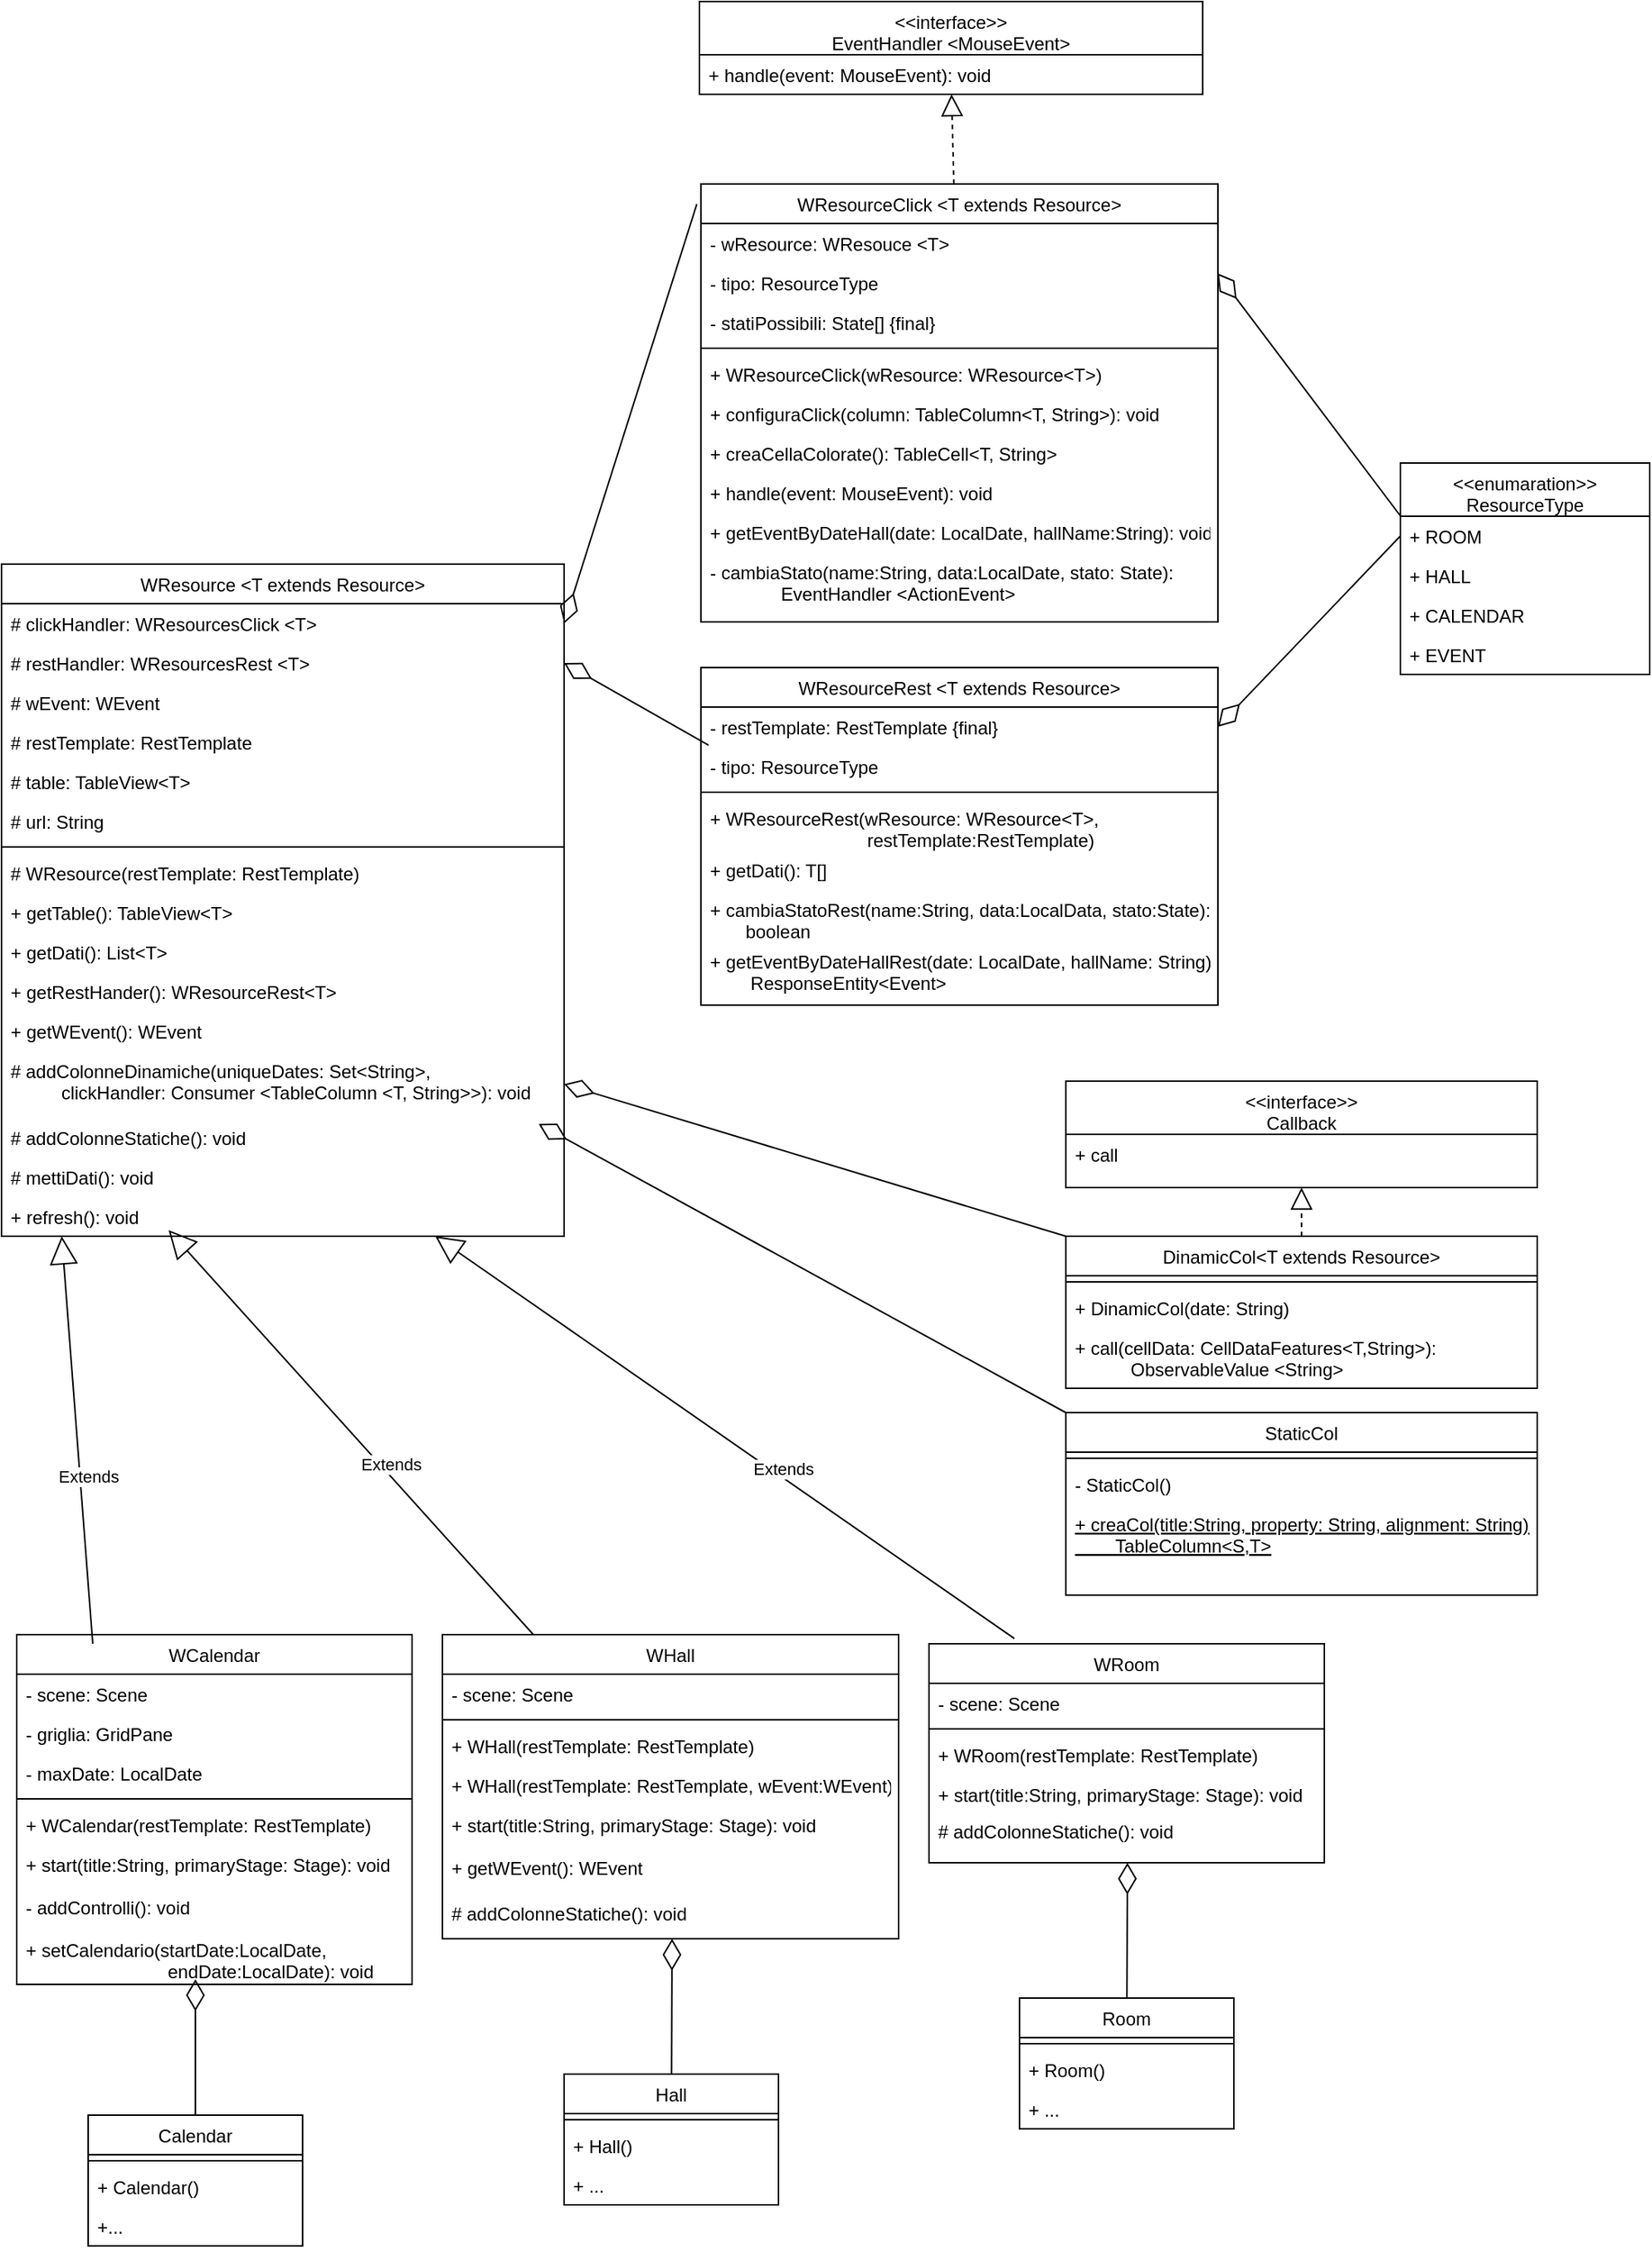 <mxfile version="24.7.5">
  <diagram name="Pagina-1" id="QwmnCpDhXFuw2_ui25ss">
    <mxGraphModel dx="2082" dy="1281" grid="1" gridSize="10" guides="1" tooltips="1" connect="1" arrows="1" fold="1" page="1" pageScale="1" pageWidth="1169" pageHeight="827" math="0" shadow="0">
      <root>
        <mxCell id="0" />
        <mxCell id="1" parent="0" />
        <mxCell id="tQV3sNb3mL2tHu7UNKrf-1" value="WResource &lt;T extends Resource&gt;" style="swimlane;fontStyle=0;align=center;verticalAlign=top;childLayout=stackLayout;horizontal=1;startSize=26;horizontalStack=0;resizeParent=1;resizeLast=0;collapsible=1;marginBottom=0;rounded=0;shadow=0;strokeWidth=1;" parent="1" vertex="1">
          <mxGeometry x="-1140" y="-440" width="370" height="442" as="geometry">
            <mxRectangle x="230" y="140" width="160" height="26" as="alternateBounds" />
          </mxGeometry>
        </mxCell>
        <mxCell id="tQV3sNb3mL2tHu7UNKrf-2" value="# clickHandler: WResourcesClick &lt;T&gt;" style="text;align=left;verticalAlign=top;spacingLeft=4;spacingRight=4;overflow=hidden;rotatable=0;points=[[0,0.5],[1,0.5]];portConstraint=eastwest;fontStyle=0" parent="tQV3sNb3mL2tHu7UNKrf-1" vertex="1">
          <mxGeometry y="26" width="370" height="26" as="geometry" />
        </mxCell>
        <mxCell id="tQV3sNb3mL2tHu7UNKrf-13" value="# restHandler: WResourcesRest &lt;T&gt;" style="text;align=left;verticalAlign=top;spacingLeft=4;spacingRight=4;overflow=hidden;rotatable=0;points=[[0,0.5],[1,0.5]];portConstraint=eastwest;fontStyle=0" parent="tQV3sNb3mL2tHu7UNKrf-1" vertex="1">
          <mxGeometry y="52" width="370" height="26" as="geometry" />
        </mxCell>
        <mxCell id="tQV3sNb3mL2tHu7UNKrf-14" value="# wEvent: WEvent" style="text;align=left;verticalAlign=top;spacingLeft=4;spacingRight=4;overflow=hidden;rotatable=0;points=[[0,0.5],[1,0.5]];portConstraint=eastwest;fontStyle=0" parent="tQV3sNb3mL2tHu7UNKrf-1" vertex="1">
          <mxGeometry y="78" width="370" height="26" as="geometry" />
        </mxCell>
        <mxCell id="tQV3sNb3mL2tHu7UNKrf-15" value="# restTemplate: RestTemplate" style="text;align=left;verticalAlign=top;spacingLeft=4;spacingRight=4;overflow=hidden;rotatable=0;points=[[0,0.5],[1,0.5]];portConstraint=eastwest;fontStyle=0" parent="tQV3sNb3mL2tHu7UNKrf-1" vertex="1">
          <mxGeometry y="104" width="370" height="26" as="geometry" />
        </mxCell>
        <mxCell id="tQV3sNb3mL2tHu7UNKrf-16" value="# table: TableView&lt;T&gt;" style="text;align=left;verticalAlign=top;spacingLeft=4;spacingRight=4;overflow=hidden;rotatable=0;points=[[0,0.5],[1,0.5]];portConstraint=eastwest;fontStyle=0" parent="tQV3sNb3mL2tHu7UNKrf-1" vertex="1">
          <mxGeometry y="130" width="370" height="26" as="geometry" />
        </mxCell>
        <mxCell id="tQV3sNb3mL2tHu7UNKrf-17" value="# url: String" style="text;align=left;verticalAlign=top;spacingLeft=4;spacingRight=4;overflow=hidden;rotatable=0;points=[[0,0.5],[1,0.5]];portConstraint=eastwest;fontStyle=0" parent="tQV3sNb3mL2tHu7UNKrf-1" vertex="1">
          <mxGeometry y="156" width="370" height="26" as="geometry" />
        </mxCell>
        <mxCell id="tQV3sNb3mL2tHu7UNKrf-3" value="" style="line;html=1;strokeWidth=1;align=left;verticalAlign=middle;spacingTop=-1;spacingLeft=3;spacingRight=3;rotatable=0;labelPosition=right;points=[];portConstraint=eastwest;" parent="tQV3sNb3mL2tHu7UNKrf-1" vertex="1">
          <mxGeometry y="182" width="370" height="8" as="geometry" />
        </mxCell>
        <mxCell id="tQV3sNb3mL2tHu7UNKrf-4" value="# WResource(restTemplate: RestTemplate)" style="text;align=left;verticalAlign=top;spacingLeft=4;spacingRight=4;overflow=hidden;rotatable=0;points=[[0,0.5],[1,0.5]];portConstraint=eastwest;fontStyle=0" parent="tQV3sNb3mL2tHu7UNKrf-1" vertex="1">
          <mxGeometry y="190" width="370" height="26" as="geometry" />
        </mxCell>
        <mxCell id="tQV3sNb3mL2tHu7UNKrf-5" value="+ getTable(): TableView&lt;T&gt;" style="text;align=left;verticalAlign=top;spacingLeft=4;spacingRight=4;overflow=hidden;rotatable=0;points=[[0,0.5],[1,0.5]];portConstraint=eastwest;fontStyle=0" parent="tQV3sNb3mL2tHu7UNKrf-1" vertex="1">
          <mxGeometry y="216" width="370" height="26" as="geometry" />
        </mxCell>
        <mxCell id="tQV3sNb3mL2tHu7UNKrf-6" value="+ getDati(): List&lt;T&gt;" style="text;align=left;verticalAlign=top;spacingLeft=4;spacingRight=4;overflow=hidden;rotatable=0;points=[[0,0.5],[1,0.5]];portConstraint=eastwest;" parent="tQV3sNb3mL2tHu7UNKrf-1" vertex="1">
          <mxGeometry y="242" width="370" height="26" as="geometry" />
        </mxCell>
        <mxCell id="tQV3sNb3mL2tHu7UNKrf-7" value="+ getRestHander(): WResourceRest&lt;T&gt;" style="text;align=left;verticalAlign=top;spacingLeft=4;spacingRight=4;overflow=hidden;rotatable=0;points=[[0,0.5],[1,0.5]];portConstraint=eastwest;" parent="tQV3sNb3mL2tHu7UNKrf-1" vertex="1">
          <mxGeometry y="268" width="370" height="26" as="geometry" />
        </mxCell>
        <mxCell id="tQV3sNb3mL2tHu7UNKrf-8" value="+ getWEvent(): WEvent" style="text;align=left;verticalAlign=top;spacingLeft=4;spacingRight=4;overflow=hidden;rotatable=0;points=[[0,0.5],[1,0.5]];portConstraint=eastwest;" parent="tQV3sNb3mL2tHu7UNKrf-1" vertex="1">
          <mxGeometry y="294" width="370" height="26" as="geometry" />
        </mxCell>
        <mxCell id="tQV3sNb3mL2tHu7UNKrf-10" value="# addColonneDinamiche(uniqueDates: Set&lt;String&gt;,&#xa;          clickHandler: Consumer &lt;TableColumn &lt;T, String&gt;&gt;): void" style="text;align=left;verticalAlign=top;spacingLeft=4;spacingRight=4;overflow=hidden;rotatable=0;points=[[0,0.5],[1,0.5]];portConstraint=eastwest;" parent="tQV3sNb3mL2tHu7UNKrf-1" vertex="1">
          <mxGeometry y="320" width="370" height="44" as="geometry" />
        </mxCell>
        <mxCell id="tQV3sNb3mL2tHu7UNKrf-9" value="# addColonneStatiche(): void" style="text;align=left;verticalAlign=top;spacingLeft=4;spacingRight=4;overflow=hidden;rotatable=0;points=[[0,0.5],[1,0.5]];portConstraint=eastwest;" parent="tQV3sNb3mL2tHu7UNKrf-1" vertex="1">
          <mxGeometry y="364" width="370" height="26" as="geometry" />
        </mxCell>
        <mxCell id="tQV3sNb3mL2tHu7UNKrf-11" value="# mettiDati(): void" style="text;align=left;verticalAlign=top;spacingLeft=4;spacingRight=4;overflow=hidden;rotatable=0;points=[[0,0.5],[1,0.5]];portConstraint=eastwest;" parent="tQV3sNb3mL2tHu7UNKrf-1" vertex="1">
          <mxGeometry y="390" width="370" height="26" as="geometry" />
        </mxCell>
        <mxCell id="tQV3sNb3mL2tHu7UNKrf-12" value="+ refresh(): void" style="text;align=left;verticalAlign=top;spacingLeft=4;spacingRight=4;overflow=hidden;rotatable=0;points=[[0,0.5],[1,0.5]];portConstraint=eastwest;" parent="tQV3sNb3mL2tHu7UNKrf-1" vertex="1">
          <mxGeometry y="416" width="370" height="26" as="geometry" />
        </mxCell>
        <mxCell id="tQV3sNb3mL2tHu7UNKrf-18" value="WResourceClick &lt;T extends Resource&gt;" style="swimlane;fontStyle=0;align=center;verticalAlign=top;childLayout=stackLayout;horizontal=1;startSize=26;horizontalStack=0;resizeParent=1;resizeLast=0;collapsible=1;marginBottom=0;rounded=0;shadow=0;strokeWidth=1;" parent="1" vertex="1">
          <mxGeometry x="-680" y="-690" width="340" height="288" as="geometry">
            <mxRectangle x="230" y="140" width="160" height="26" as="alternateBounds" />
          </mxGeometry>
        </mxCell>
        <mxCell id="tQV3sNb3mL2tHu7UNKrf-19" value="- wResource: WResouce &lt;T&gt;" style="text;align=left;verticalAlign=top;spacingLeft=4;spacingRight=4;overflow=hidden;rotatable=0;points=[[0,0.5],[1,0.5]];portConstraint=eastwest;fontStyle=0" parent="tQV3sNb3mL2tHu7UNKrf-18" vertex="1">
          <mxGeometry y="26" width="340" height="26" as="geometry" />
        </mxCell>
        <mxCell id="tQV3sNb3mL2tHu7UNKrf-20" value="- tipo: ResourceType" style="text;align=left;verticalAlign=top;spacingLeft=4;spacingRight=4;overflow=hidden;rotatable=0;points=[[0,0.5],[1,0.5]];portConstraint=eastwest;fontStyle=0" parent="tQV3sNb3mL2tHu7UNKrf-18" vertex="1">
          <mxGeometry y="52" width="340" height="26" as="geometry" />
        </mxCell>
        <mxCell id="tQV3sNb3mL2tHu7UNKrf-21" value="- statiPossibili: State[] {final}" style="text;align=left;verticalAlign=top;spacingLeft=4;spacingRight=4;overflow=hidden;rotatable=0;points=[[0,0.5],[1,0.5]];portConstraint=eastwest;fontStyle=0" parent="tQV3sNb3mL2tHu7UNKrf-18" vertex="1">
          <mxGeometry y="78" width="340" height="26" as="geometry" />
        </mxCell>
        <mxCell id="tQV3sNb3mL2tHu7UNKrf-25" value="" style="line;html=1;strokeWidth=1;align=left;verticalAlign=middle;spacingTop=-1;spacingLeft=3;spacingRight=3;rotatable=0;labelPosition=right;points=[];portConstraint=eastwest;" parent="tQV3sNb3mL2tHu7UNKrf-18" vertex="1">
          <mxGeometry y="104" width="340" height="8" as="geometry" />
        </mxCell>
        <mxCell id="tQV3sNb3mL2tHu7UNKrf-26" value="+ WResourceClick(wResource: WResource&lt;T&gt;)" style="text;align=left;verticalAlign=top;spacingLeft=4;spacingRight=4;overflow=hidden;rotatable=0;points=[[0,0.5],[1,0.5]];portConstraint=eastwest;fontStyle=0" parent="tQV3sNb3mL2tHu7UNKrf-18" vertex="1">
          <mxGeometry y="112" width="340" height="26" as="geometry" />
        </mxCell>
        <mxCell id="tQV3sNb3mL2tHu7UNKrf-27" value="+ configuraClick(column: TableColumn&lt;T, String&gt;): void" style="text;align=left;verticalAlign=top;spacingLeft=4;spacingRight=4;overflow=hidden;rotatable=0;points=[[0,0.5],[1,0.5]];portConstraint=eastwest;fontStyle=0" parent="tQV3sNb3mL2tHu7UNKrf-18" vertex="1">
          <mxGeometry y="138" width="340" height="26" as="geometry" />
        </mxCell>
        <mxCell id="tQV3sNb3mL2tHu7UNKrf-28" value="+ creaCellaColorate(): TableCell&lt;T, String&gt;" style="text;align=left;verticalAlign=top;spacingLeft=4;spacingRight=4;overflow=hidden;rotatable=0;points=[[0,0.5],[1,0.5]];portConstraint=eastwest;" parent="tQV3sNb3mL2tHu7UNKrf-18" vertex="1">
          <mxGeometry y="164" width="340" height="26" as="geometry" />
        </mxCell>
        <mxCell id="tQV3sNb3mL2tHu7UNKrf-29" value="+ handle(event: MouseEvent): void" style="text;align=left;verticalAlign=top;spacingLeft=4;spacingRight=4;overflow=hidden;rotatable=0;points=[[0,0.5],[1,0.5]];portConstraint=eastwest;" parent="tQV3sNb3mL2tHu7UNKrf-18" vertex="1">
          <mxGeometry y="190" width="340" height="26" as="geometry" />
        </mxCell>
        <mxCell id="tQV3sNb3mL2tHu7UNKrf-30" value="+ getEventByDateHall(date: LocalDate, hallName:String): void" style="text;align=left;verticalAlign=top;spacingLeft=4;spacingRight=4;overflow=hidden;rotatable=0;points=[[0,0.5],[1,0.5]];portConstraint=eastwest;" parent="tQV3sNb3mL2tHu7UNKrf-18" vertex="1">
          <mxGeometry y="216" width="340" height="26" as="geometry" />
        </mxCell>
        <mxCell id="tQV3sNb3mL2tHu7UNKrf-31" value="- cambiaStato(name:String, data:LocalDate, stato: State): &#xa;              EventHandler &lt;ActionEvent&gt;" style="text;align=left;verticalAlign=top;spacingLeft=4;spacingRight=4;overflow=hidden;rotatable=0;points=[[0,0.5],[1,0.5]];portConstraint=eastwest;" parent="tQV3sNb3mL2tHu7UNKrf-18" vertex="1">
          <mxGeometry y="242" width="340" height="38" as="geometry" />
        </mxCell>
        <mxCell id="tQV3sNb3mL2tHu7UNKrf-35" value="&lt;&lt;interface&gt;&gt; &#xa;EventHandler &lt;MouseEvent&gt;" style="swimlane;fontStyle=0;align=center;verticalAlign=top;childLayout=stackLayout;horizontal=1;startSize=35;horizontalStack=0;resizeParent=1;resizeLast=0;collapsible=1;marginBottom=0;rounded=0;shadow=0;strokeWidth=1;" parent="1" vertex="1">
          <mxGeometry x="-681" y="-810" width="331" height="61" as="geometry">
            <mxRectangle x="130" y="380" width="160" height="26" as="alternateBounds" />
          </mxGeometry>
        </mxCell>
        <mxCell id="tQV3sNb3mL2tHu7UNKrf-36" value="+ handle(event: MouseEvent): void" style="text;align=left;verticalAlign=top;spacingLeft=4;spacingRight=4;overflow=hidden;rotatable=0;points=[[0,0.5],[1,0.5]];portConstraint=eastwest;" parent="tQV3sNb3mL2tHu7UNKrf-35" vertex="1">
          <mxGeometry y="35" width="331" height="26" as="geometry" />
        </mxCell>
        <mxCell id="tQV3sNb3mL2tHu7UNKrf-37" value="" style="endArrow=block;dashed=1;endFill=0;endSize=12;html=1;rounded=0;" parent="1" source="tQV3sNb3mL2tHu7UNKrf-18" target="tQV3sNb3mL2tHu7UNKrf-36" edge="1">
          <mxGeometry width="160" relative="1" as="geometry">
            <mxPoint x="-579" y="-267" as="sourcePoint" />
            <mxPoint x="-490" y="-740" as="targetPoint" />
            <Array as="points" />
          </mxGeometry>
        </mxCell>
        <mxCell id="tQV3sNb3mL2tHu7UNKrf-38" value="&lt;&lt;enumaration&gt;&gt; &#xa;ResourceType" style="swimlane;fontStyle=0;align=center;verticalAlign=top;childLayout=stackLayout;horizontal=1;startSize=35;horizontalStack=0;resizeParent=1;resizeLast=0;collapsible=1;marginBottom=0;rounded=0;shadow=0;strokeWidth=1;" parent="1" vertex="1">
          <mxGeometry x="-220" y="-506.5" width="164" height="139" as="geometry">
            <mxRectangle x="130" y="380" width="160" height="26" as="alternateBounds" />
          </mxGeometry>
        </mxCell>
        <mxCell id="tQV3sNb3mL2tHu7UNKrf-39" value="+ ROOM&#xa;" style="text;align=left;verticalAlign=top;spacingLeft=4;spacingRight=4;overflow=hidden;rotatable=0;points=[[0,0.5],[1,0.5]];portConstraint=eastwest;" parent="tQV3sNb3mL2tHu7UNKrf-38" vertex="1">
          <mxGeometry y="35" width="164" height="26" as="geometry" />
        </mxCell>
        <mxCell id="tQV3sNb3mL2tHu7UNKrf-40" value="+ HALL" style="text;align=left;verticalAlign=top;spacingLeft=4;spacingRight=4;overflow=hidden;rotatable=0;points=[[0,0.5],[1,0.5]];portConstraint=eastwest;" parent="tQV3sNb3mL2tHu7UNKrf-38" vertex="1">
          <mxGeometry y="61" width="164" height="26" as="geometry" />
        </mxCell>
        <mxCell id="tQV3sNb3mL2tHu7UNKrf-41" value="+ CALENDAR" style="text;align=left;verticalAlign=top;spacingLeft=4;spacingRight=4;overflow=hidden;rotatable=0;points=[[0,0.5],[1,0.5]];portConstraint=eastwest;" parent="tQV3sNb3mL2tHu7UNKrf-38" vertex="1">
          <mxGeometry y="87" width="164" height="26" as="geometry" />
        </mxCell>
        <mxCell id="tQV3sNb3mL2tHu7UNKrf-42" value="+ EVENT" style="text;align=left;verticalAlign=top;spacingLeft=4;spacingRight=4;overflow=hidden;rotatable=0;points=[[0,0.5],[1,0.5]];portConstraint=eastwest;" parent="tQV3sNb3mL2tHu7UNKrf-38" vertex="1">
          <mxGeometry y="113" width="164" height="26" as="geometry" />
        </mxCell>
        <mxCell id="tQV3sNb3mL2tHu7UNKrf-44" value="" style="endArrow=none;html=1;rounded=0;startArrow=diamondThin;startFill=0;startSize=18;entryX=0;entryY=0.25;entryDx=0;entryDy=0;exitX=0.999;exitY=0.259;exitDx=0;exitDy=0;exitPerimeter=0;" parent="1" source="tQV3sNb3mL2tHu7UNKrf-20" target="tQV3sNb3mL2tHu7UNKrf-38" edge="1">
          <mxGeometry width="50" height="50" relative="1" as="geometry">
            <mxPoint x="-300.0" y="-609.996" as="sourcePoint" />
            <mxPoint x="-213.85" y="-609.05" as="targetPoint" />
          </mxGeometry>
        </mxCell>
        <mxCell id="tQV3sNb3mL2tHu7UNKrf-45" value="" style="endArrow=none;html=1;rounded=0;startArrow=diamondThin;startFill=0;startSize=18;entryX=-0.008;entryY=0.046;entryDx=0;entryDy=0;entryPerimeter=0;exitX=1;exitY=0.5;exitDx=0;exitDy=0;" parent="1" source="tQV3sNb3mL2tHu7UNKrf-2" target="tQV3sNb3mL2tHu7UNKrf-18" edge="1">
          <mxGeometry width="50" height="50" relative="1" as="geometry">
            <mxPoint x="-750" y="-619" as="sourcePoint" />
            <mxPoint x="-670" y="-620" as="targetPoint" />
          </mxGeometry>
        </mxCell>
        <mxCell id="tQV3sNb3mL2tHu7UNKrf-46" value="WResourceRest &lt;T extends Resource&gt;" style="swimlane;fontStyle=0;align=center;verticalAlign=top;childLayout=stackLayout;horizontal=1;startSize=26;horizontalStack=0;resizeParent=1;resizeLast=0;collapsible=1;marginBottom=0;rounded=0;shadow=0;strokeWidth=1;" parent="1" vertex="1">
          <mxGeometry x="-680" y="-372" width="340" height="222" as="geometry">
            <mxRectangle x="230" y="140" width="160" height="26" as="alternateBounds" />
          </mxGeometry>
        </mxCell>
        <mxCell id="tQV3sNb3mL2tHu7UNKrf-47" value="- restTemplate: RestTemplate {final}" style="text;align=left;verticalAlign=top;spacingLeft=4;spacingRight=4;overflow=hidden;rotatable=0;points=[[0,0.5],[1,0.5]];portConstraint=eastwest;fontStyle=0" parent="tQV3sNb3mL2tHu7UNKrf-46" vertex="1">
          <mxGeometry y="26" width="340" height="26" as="geometry" />
        </mxCell>
        <mxCell id="tQV3sNb3mL2tHu7UNKrf-48" value="- tipo: ResourceType" style="text;align=left;verticalAlign=top;spacingLeft=4;spacingRight=4;overflow=hidden;rotatable=0;points=[[0,0.5],[1,0.5]];portConstraint=eastwest;fontStyle=0" parent="tQV3sNb3mL2tHu7UNKrf-46" vertex="1">
          <mxGeometry y="52" width="340" height="26" as="geometry" />
        </mxCell>
        <mxCell id="tQV3sNb3mL2tHu7UNKrf-50" value="" style="line;html=1;strokeWidth=1;align=left;verticalAlign=middle;spacingTop=-1;spacingLeft=3;spacingRight=3;rotatable=0;labelPosition=right;points=[];portConstraint=eastwest;" parent="tQV3sNb3mL2tHu7UNKrf-46" vertex="1">
          <mxGeometry y="78" width="340" height="8" as="geometry" />
        </mxCell>
        <mxCell id="tQV3sNb3mL2tHu7UNKrf-51" value="+ WResourceRest(wResource: WResource&lt;T&gt;, &#xa;                               restTemplate:RestTemplate)" style="text;align=left;verticalAlign=top;spacingLeft=4;spacingRight=4;overflow=hidden;rotatable=0;points=[[0,0.5],[1,0.5]];portConstraint=eastwest;fontStyle=0" parent="tQV3sNb3mL2tHu7UNKrf-46" vertex="1">
          <mxGeometry y="86" width="340" height="34" as="geometry" />
        </mxCell>
        <mxCell id="tQV3sNb3mL2tHu7UNKrf-52" value="+ getDati(): T[]" style="text;align=left;verticalAlign=top;spacingLeft=4;spacingRight=4;overflow=hidden;rotatable=0;points=[[0,0.5],[1,0.5]];portConstraint=eastwest;fontStyle=0" parent="tQV3sNb3mL2tHu7UNKrf-46" vertex="1">
          <mxGeometry y="120" width="340" height="26" as="geometry" />
        </mxCell>
        <mxCell id="tQV3sNb3mL2tHu7UNKrf-53" value="+ cambiaStatoRest(name:String, data:LocalData, stato:State): &#xa;       boolean" style="text;align=left;verticalAlign=top;spacingLeft=4;spacingRight=4;overflow=hidden;rotatable=0;points=[[0,0.5],[1,0.5]];portConstraint=eastwest;" parent="tQV3sNb3mL2tHu7UNKrf-46" vertex="1">
          <mxGeometry y="146" width="340" height="34" as="geometry" />
        </mxCell>
        <mxCell id="tQV3sNb3mL2tHu7UNKrf-58" value="+ getEventByDateHallRest(date: LocalDate, hallName: String):&#xa;        ResponseEntity&lt;Event&gt;" style="text;align=left;verticalAlign=top;spacingLeft=4;spacingRight=4;overflow=hidden;rotatable=0;points=[[0,0.5],[1,0.5]];portConstraint=eastwest;" parent="tQV3sNb3mL2tHu7UNKrf-46" vertex="1">
          <mxGeometry y="180" width="340" height="34" as="geometry" />
        </mxCell>
        <mxCell id="tQV3sNb3mL2tHu7UNKrf-57" value="" style="endArrow=none;html=1;rounded=0;startArrow=diamondThin;startFill=0;startSize=18;entryX=0;entryY=0.5;entryDx=0;entryDy=0;exitX=1;exitY=0.5;exitDx=0;exitDy=0;" parent="1" source="tQV3sNb3mL2tHu7UNKrf-47" target="tQV3sNb3mL2tHu7UNKrf-39" edge="1">
          <mxGeometry width="50" height="50" relative="1" as="geometry">
            <mxPoint x="-440" y="-290" as="sourcePoint" />
            <mxPoint x="-210" y="-291" as="targetPoint" />
          </mxGeometry>
        </mxCell>
        <mxCell id="tQV3sNb3mL2tHu7UNKrf-59" value="" style="endArrow=none;html=1;rounded=0;startArrow=diamondThin;startFill=0;startSize=18;entryX=0.007;entryY=0.044;entryDx=0;entryDy=0;entryPerimeter=0;exitX=1;exitY=0.5;exitDx=0;exitDy=0;" parent="1" source="tQV3sNb3mL2tHu7UNKrf-13" edge="1">
          <mxGeometry width="50" height="50" relative="1" as="geometry">
            <mxPoint x="-752.59" y="-600" as="sourcePoint" />
            <mxPoint x="-675.0" y="-320.88" as="targetPoint" />
          </mxGeometry>
        </mxCell>
        <mxCell id="tQV3sNb3mL2tHu7UNKrf-60" value="StaticCol" style="swimlane;fontStyle=0;align=center;verticalAlign=top;childLayout=stackLayout;horizontal=1;startSize=26;horizontalStack=0;resizeParent=1;resizeLast=0;collapsible=1;marginBottom=0;rounded=0;shadow=0;strokeWidth=1;" parent="1" vertex="1">
          <mxGeometry x="-440" y="118" width="310" height="120" as="geometry">
            <mxRectangle x="230" y="140" width="160" height="26" as="alternateBounds" />
          </mxGeometry>
        </mxCell>
        <mxCell id="tQV3sNb3mL2tHu7UNKrf-63" value="" style="line;html=1;strokeWidth=1;align=left;verticalAlign=middle;spacingTop=-1;spacingLeft=3;spacingRight=3;rotatable=0;labelPosition=right;points=[];portConstraint=eastwest;" parent="tQV3sNb3mL2tHu7UNKrf-60" vertex="1">
          <mxGeometry y="26" width="310" height="8" as="geometry" />
        </mxCell>
        <mxCell id="tQV3sNb3mL2tHu7UNKrf-65" value="- StaticCol()" style="text;align=left;verticalAlign=top;spacingLeft=4;spacingRight=4;overflow=hidden;rotatable=0;points=[[0,0.5],[1,0.5]];portConstraint=eastwest;fontStyle=0" parent="tQV3sNb3mL2tHu7UNKrf-60" vertex="1">
          <mxGeometry y="34" width="310" height="26" as="geometry" />
        </mxCell>
        <mxCell id="tQV3sNb3mL2tHu7UNKrf-67" value="+ creaCol(title:String, property: String, alignment: String):&#xa;        TableColumn&lt;S,T&gt;" style="text;align=left;verticalAlign=top;spacingLeft=4;spacingRight=4;overflow=hidden;rotatable=0;points=[[0,0.5],[1,0.5]];portConstraint=eastwest;fontStyle=4" parent="tQV3sNb3mL2tHu7UNKrf-60" vertex="1">
          <mxGeometry y="60" width="310" height="34" as="geometry" />
        </mxCell>
        <mxCell id="tQV3sNb3mL2tHu7UNKrf-68" value="" style="endArrow=none;html=1;rounded=0;startArrow=diamondThin;startFill=0;startSize=18;exitX=0.955;exitY=0.162;exitDx=0;exitDy=0;exitPerimeter=0;entryX=0;entryY=0;entryDx=0;entryDy=0;" parent="1" source="tQV3sNb3mL2tHu7UNKrf-9" target="tQV3sNb3mL2tHu7UNKrf-60" edge="1">
          <mxGeometry width="50" height="50" relative="1" as="geometry">
            <mxPoint x="-750" y="-583" as="sourcePoint" />
            <mxPoint x="-630" y="197" as="targetPoint" />
          </mxGeometry>
        </mxCell>
        <mxCell id="tQV3sNb3mL2tHu7UNKrf-69" value="DinamicCol&lt;T extends Resource&gt;" style="swimlane;fontStyle=0;align=center;verticalAlign=top;childLayout=stackLayout;horizontal=1;startSize=26;horizontalStack=0;resizeParent=1;resizeLast=0;collapsible=1;marginBottom=0;rounded=0;shadow=0;strokeWidth=1;" parent="1" vertex="1">
          <mxGeometry x="-440" y="2" width="310" height="100" as="geometry">
            <mxRectangle x="230" y="140" width="160" height="26" as="alternateBounds" />
          </mxGeometry>
        </mxCell>
        <mxCell id="tQV3sNb3mL2tHu7UNKrf-70" value="" style="line;html=1;strokeWidth=1;align=left;verticalAlign=middle;spacingTop=-1;spacingLeft=3;spacingRight=3;rotatable=0;labelPosition=right;points=[];portConstraint=eastwest;" parent="tQV3sNb3mL2tHu7UNKrf-69" vertex="1">
          <mxGeometry y="26" width="310" height="8" as="geometry" />
        </mxCell>
        <mxCell id="tQV3sNb3mL2tHu7UNKrf-79" value="+ DinamicCol(date: String)" style="text;align=left;verticalAlign=top;spacingLeft=4;spacingRight=4;overflow=hidden;rotatable=0;points=[[0,0.5],[1,0.5]];portConstraint=eastwest;fontStyle=0" parent="tQV3sNb3mL2tHu7UNKrf-69" vertex="1">
          <mxGeometry y="34" width="310" height="26" as="geometry" />
        </mxCell>
        <mxCell id="tQV3sNb3mL2tHu7UNKrf-71" value="+ call(cellData: CellDataFeatures&lt;T,String&gt;):&#xa;           ObservableValue &lt;String&gt;" style="text;align=left;verticalAlign=top;spacingLeft=4;spacingRight=4;overflow=hidden;rotatable=0;points=[[0,0.5],[1,0.5]];portConstraint=eastwest;fontStyle=0" parent="tQV3sNb3mL2tHu7UNKrf-69" vertex="1">
          <mxGeometry y="60" width="310" height="40" as="geometry" />
        </mxCell>
        <mxCell id="tQV3sNb3mL2tHu7UNKrf-75" value="&lt;&lt;interface&gt;&gt; &#xa;Callback" style="swimlane;fontStyle=0;align=center;verticalAlign=top;childLayout=stackLayout;horizontal=1;startSize=35;horizontalStack=0;resizeParent=1;resizeLast=0;collapsible=1;marginBottom=0;rounded=0;shadow=0;strokeWidth=1;" parent="1" vertex="1">
          <mxGeometry x="-440" y="-100" width="310" height="70" as="geometry">
            <mxRectangle x="130" y="380" width="160" height="26" as="alternateBounds" />
          </mxGeometry>
        </mxCell>
        <mxCell id="tQV3sNb3mL2tHu7UNKrf-76" value="+ call" style="text;align=left;verticalAlign=top;spacingLeft=4;spacingRight=4;overflow=hidden;rotatable=0;points=[[0,0.5],[1,0.5]];portConstraint=eastwest;" parent="tQV3sNb3mL2tHu7UNKrf-75" vertex="1">
          <mxGeometry y="35" width="310" height="26" as="geometry" />
        </mxCell>
        <mxCell id="tQV3sNb3mL2tHu7UNKrf-77" value="" style="endArrow=block;dashed=1;endFill=0;endSize=12;html=1;rounded=0;exitX=0.5;exitY=0;exitDx=0;exitDy=0;entryX=0.5;entryY=1;entryDx=0;entryDy=0;" parent="1" source="tQV3sNb3mL2tHu7UNKrf-69" target="tQV3sNb3mL2tHu7UNKrf-75" edge="1">
          <mxGeometry width="160" relative="1" as="geometry">
            <mxPoint x="-286" y="41" as="sourcePoint" />
            <mxPoint x="-280" y="-41" as="targetPoint" />
          </mxGeometry>
        </mxCell>
        <mxCell id="tQV3sNb3mL2tHu7UNKrf-78" value="" style="endArrow=none;html=1;rounded=0;startArrow=diamondThin;startFill=0;startSize=18;exitX=1;exitY=0.5;exitDx=0;exitDy=0;entryX=0;entryY=0;entryDx=0;entryDy=0;" parent="1" source="tQV3sNb3mL2tHu7UNKrf-10" target="tQV3sNb3mL2tHu7UNKrf-69" edge="1">
          <mxGeometry width="50" height="50" relative="1" as="geometry">
            <mxPoint x="-1120" y="-271" as="sourcePoint" />
            <mxPoint x="-1234" y="-272" as="targetPoint" />
          </mxGeometry>
        </mxCell>
        <mxCell id="tQV3sNb3mL2tHu7UNKrf-80" value="WRoom" style="swimlane;fontStyle=0;align=center;verticalAlign=top;childLayout=stackLayout;horizontal=1;startSize=26;horizontalStack=0;resizeParent=1;resizeLast=0;collapsible=1;marginBottom=0;rounded=0;shadow=0;strokeWidth=1;" parent="1" vertex="1">
          <mxGeometry x="-530" y="270" width="260" height="144" as="geometry">
            <mxRectangle x="230" y="140" width="160" height="26" as="alternateBounds" />
          </mxGeometry>
        </mxCell>
        <mxCell id="tQV3sNb3mL2tHu7UNKrf-81" value="- scene: Scene" style="text;align=left;verticalAlign=top;spacingLeft=4;spacingRight=4;overflow=hidden;rotatable=0;points=[[0,0.5],[1,0.5]];portConstraint=eastwest;fontStyle=0" parent="tQV3sNb3mL2tHu7UNKrf-80" vertex="1">
          <mxGeometry y="26" width="260" height="26" as="geometry" />
        </mxCell>
        <mxCell id="tQV3sNb3mL2tHu7UNKrf-83" value="" style="line;html=1;strokeWidth=1;align=left;verticalAlign=middle;spacingTop=-1;spacingLeft=3;spacingRight=3;rotatable=0;labelPosition=right;points=[];portConstraint=eastwest;" parent="tQV3sNb3mL2tHu7UNKrf-80" vertex="1">
          <mxGeometry y="52" width="260" height="8" as="geometry" />
        </mxCell>
        <mxCell id="tQV3sNb3mL2tHu7UNKrf-85" value="+ WRoom(restTemplate: RestTemplate)" style="text;align=left;verticalAlign=top;spacingLeft=4;spacingRight=4;overflow=hidden;rotatable=0;points=[[0,0.5],[1,0.5]];portConstraint=eastwest;fontStyle=0" parent="tQV3sNb3mL2tHu7UNKrf-80" vertex="1">
          <mxGeometry y="60" width="260" height="26" as="geometry" />
        </mxCell>
        <mxCell id="tQV3sNb3mL2tHu7UNKrf-86" value="+ start(title:String, primaryStage: Stage): void" style="text;align=left;verticalAlign=top;spacingLeft=4;spacingRight=4;overflow=hidden;rotatable=0;points=[[0,0.5],[1,0.5]];portConstraint=eastwest;fontFamily=Helvetica;fontSize=12;fontColor=default;fontStyle=0;" parent="tQV3sNb3mL2tHu7UNKrf-80" vertex="1">
          <mxGeometry y="86" width="260" height="24" as="geometry" />
        </mxCell>
        <mxCell id="tQV3sNb3mL2tHu7UNKrf-87" value="# addColonneStatiche(): void" style="text;align=left;verticalAlign=top;spacingLeft=4;spacingRight=4;overflow=hidden;rotatable=0;points=[[0,0.5],[1,0.5]];portConstraint=eastwest;" parent="tQV3sNb3mL2tHu7UNKrf-80" vertex="1">
          <mxGeometry y="110" width="260" height="34" as="geometry" />
        </mxCell>
        <mxCell id="tQV3sNb3mL2tHu7UNKrf-88" value="Extends" style="endArrow=block;endSize=16;endFill=0;html=1;rounded=0;exitX=0.216;exitY=-0.024;exitDx=0;exitDy=0;entryX=0.771;entryY=1.001;entryDx=0;entryDy=0;entryPerimeter=0;exitPerimeter=0;" parent="1" source="tQV3sNb3mL2tHu7UNKrf-80" target="tQV3sNb3mL2tHu7UNKrf-12" edge="1">
          <mxGeometry x="-0.186" y="-5" width="160" relative="1" as="geometry">
            <mxPoint x="-1080" y="-82" as="sourcePoint" />
            <mxPoint x="-1066" y="-210" as="targetPoint" />
            <mxPoint as="offset" />
          </mxGeometry>
        </mxCell>
        <mxCell id="tQV3sNb3mL2tHu7UNKrf-89" value="WHall" style="swimlane;fontStyle=0;align=center;verticalAlign=top;childLayout=stackLayout;horizontal=1;startSize=26;horizontalStack=0;resizeParent=1;resizeLast=0;collapsible=1;marginBottom=0;rounded=0;shadow=0;strokeWidth=1;" parent="1" vertex="1">
          <mxGeometry x="-850" y="264" width="300" height="200" as="geometry">
            <mxRectangle x="230" y="140" width="160" height="26" as="alternateBounds" />
          </mxGeometry>
        </mxCell>
        <mxCell id="tQV3sNb3mL2tHu7UNKrf-90" value="- scene: Scene" style="text;align=left;verticalAlign=top;spacingLeft=4;spacingRight=4;overflow=hidden;rotatable=0;points=[[0,0.5],[1,0.5]];portConstraint=eastwest;fontStyle=0" parent="tQV3sNb3mL2tHu7UNKrf-89" vertex="1">
          <mxGeometry y="26" width="300" height="26" as="geometry" />
        </mxCell>
        <mxCell id="tQV3sNb3mL2tHu7UNKrf-91" value="" style="line;html=1;strokeWidth=1;align=left;verticalAlign=middle;spacingTop=-1;spacingLeft=3;spacingRight=3;rotatable=0;labelPosition=right;points=[];portConstraint=eastwest;" parent="tQV3sNb3mL2tHu7UNKrf-89" vertex="1">
          <mxGeometry y="52" width="300" height="8" as="geometry" />
        </mxCell>
        <mxCell id="tQV3sNb3mL2tHu7UNKrf-92" value="+ WHall(restTemplate: RestTemplate)" style="text;align=left;verticalAlign=top;spacingLeft=4;spacingRight=4;overflow=hidden;rotatable=0;points=[[0,0.5],[1,0.5]];portConstraint=eastwest;fontStyle=0" parent="tQV3sNb3mL2tHu7UNKrf-89" vertex="1">
          <mxGeometry y="60" width="300" height="26" as="geometry" />
        </mxCell>
        <mxCell id="tQV3sNb3mL2tHu7UNKrf-95" value="+ WHall(restTemplate: RestTemplate, wEvent:WEvent)" style="text;align=left;verticalAlign=top;spacingLeft=4;spacingRight=4;overflow=hidden;rotatable=0;points=[[0,0.5],[1,0.5]];portConstraint=eastwest;fontStyle=0" parent="tQV3sNb3mL2tHu7UNKrf-89" vertex="1">
          <mxGeometry y="86" width="300" height="26" as="geometry" />
        </mxCell>
        <mxCell id="tQV3sNb3mL2tHu7UNKrf-93" value="+ start(title:String, primaryStage: Stage): void" style="text;align=left;verticalAlign=top;spacingLeft=4;spacingRight=4;overflow=hidden;rotatable=0;points=[[0,0.5],[1,0.5]];portConstraint=eastwest;fontFamily=Helvetica;fontSize=12;fontColor=default;fontStyle=0;" parent="tQV3sNb3mL2tHu7UNKrf-89" vertex="1">
          <mxGeometry y="112" width="300" height="28" as="geometry" />
        </mxCell>
        <mxCell id="tQV3sNb3mL2tHu7UNKrf-96" value="+ getWEvent(): WEvent" style="text;align=left;verticalAlign=top;spacingLeft=4;spacingRight=4;overflow=hidden;rotatable=0;points=[[0,0.5],[1,0.5]];portConstraint=eastwest;" parent="tQV3sNb3mL2tHu7UNKrf-89" vertex="1">
          <mxGeometry y="140" width="300" height="30" as="geometry" />
        </mxCell>
        <mxCell id="tQV3sNb3mL2tHu7UNKrf-94" value="# addColonneStatiche(): void" style="text;align=left;verticalAlign=top;spacingLeft=4;spacingRight=4;overflow=hidden;rotatable=0;points=[[0,0.5],[1,0.5]];portConstraint=eastwest;" parent="tQV3sNb3mL2tHu7UNKrf-89" vertex="1">
          <mxGeometry y="170" width="300" height="30" as="geometry" />
        </mxCell>
        <mxCell id="tQV3sNb3mL2tHu7UNKrf-97" value="Extends" style="endArrow=block;endSize=16;endFill=0;html=1;rounded=0;entryX=0.297;entryY=0.846;entryDx=0;entryDy=0;entryPerimeter=0;" parent="1" source="tQV3sNb3mL2tHu7UNKrf-89" target="tQV3sNb3mL2tHu7UNKrf-12" edge="1">
          <mxGeometry x="-0.186" y="-5" width="160" relative="1" as="geometry">
            <mxPoint x="-1266" y="-76" as="sourcePoint" />
            <mxPoint x="-1045" y="-205" as="targetPoint" />
            <mxPoint as="offset" />
          </mxGeometry>
        </mxCell>
        <mxCell id="tQV3sNb3mL2tHu7UNKrf-98" value="WCalendar" style="swimlane;fontStyle=0;align=center;verticalAlign=top;childLayout=stackLayout;horizontal=1;startSize=26;horizontalStack=0;resizeParent=1;resizeLast=0;collapsible=1;marginBottom=0;rounded=0;shadow=0;strokeWidth=1;" parent="1" vertex="1">
          <mxGeometry x="-1130" y="264" width="260" height="230" as="geometry">
            <mxRectangle x="230" y="140" width="160" height="26" as="alternateBounds" />
          </mxGeometry>
        </mxCell>
        <mxCell id="tQV3sNb3mL2tHu7UNKrf-99" value="- scene: Scene" style="text;align=left;verticalAlign=top;spacingLeft=4;spacingRight=4;overflow=hidden;rotatable=0;points=[[0,0.5],[1,0.5]];portConstraint=eastwest;fontStyle=0" parent="tQV3sNb3mL2tHu7UNKrf-98" vertex="1">
          <mxGeometry y="26" width="260" height="26" as="geometry" />
        </mxCell>
        <mxCell id="tQV3sNb3mL2tHu7UNKrf-106" value="- griglia: GridPane" style="text;align=left;verticalAlign=top;spacingLeft=4;spacingRight=4;overflow=hidden;rotatable=0;points=[[0,0.5],[1,0.5]];portConstraint=eastwest;fontStyle=0" parent="tQV3sNb3mL2tHu7UNKrf-98" vertex="1">
          <mxGeometry y="52" width="260" height="26" as="geometry" />
        </mxCell>
        <mxCell id="tQV3sNb3mL2tHu7UNKrf-107" value="- maxDate: LocalDate" style="text;align=left;verticalAlign=top;spacingLeft=4;spacingRight=4;overflow=hidden;rotatable=0;points=[[0,0.5],[1,0.5]];portConstraint=eastwest;fontStyle=0" parent="tQV3sNb3mL2tHu7UNKrf-98" vertex="1">
          <mxGeometry y="78" width="260" height="26" as="geometry" />
        </mxCell>
        <mxCell id="tQV3sNb3mL2tHu7UNKrf-100" value="" style="line;html=1;strokeWidth=1;align=left;verticalAlign=middle;spacingTop=-1;spacingLeft=3;spacingRight=3;rotatable=0;labelPosition=right;points=[];portConstraint=eastwest;" parent="tQV3sNb3mL2tHu7UNKrf-98" vertex="1">
          <mxGeometry y="104" width="260" height="8" as="geometry" />
        </mxCell>
        <mxCell id="tQV3sNb3mL2tHu7UNKrf-101" value="+ WCalendar(restTemplate: RestTemplate)" style="text;align=left;verticalAlign=top;spacingLeft=4;spacingRight=4;overflow=hidden;rotatable=0;points=[[0,0.5],[1,0.5]];portConstraint=eastwest;fontStyle=0" parent="tQV3sNb3mL2tHu7UNKrf-98" vertex="1">
          <mxGeometry y="112" width="260" height="26" as="geometry" />
        </mxCell>
        <mxCell id="tQV3sNb3mL2tHu7UNKrf-108" value="+ start(title:String, primaryStage: Stage): void" style="text;align=left;verticalAlign=top;spacingLeft=4;spacingRight=4;overflow=hidden;rotatable=0;points=[[0,0.5],[1,0.5]];portConstraint=eastwest;fontFamily=Helvetica;fontSize=12;fontColor=default;fontStyle=0;" parent="tQV3sNb3mL2tHu7UNKrf-98" vertex="1">
          <mxGeometry y="138" width="260" height="28" as="geometry" />
        </mxCell>
        <mxCell id="tQV3sNb3mL2tHu7UNKrf-109" value="- addControlli(): void" style="text;align=left;verticalAlign=top;spacingLeft=4;spacingRight=4;overflow=hidden;rotatable=0;points=[[0,0.5],[1,0.5]];portConstraint=eastwest;fontFamily=Helvetica;fontSize=12;fontColor=default;fontStyle=0;" parent="tQV3sNb3mL2tHu7UNKrf-98" vertex="1">
          <mxGeometry y="166" width="260" height="28" as="geometry" />
        </mxCell>
        <mxCell id="tQV3sNb3mL2tHu7UNKrf-110" value="+ setCalendario(startDate:LocalDate, &#xa;                            endDate:LocalDate): void" style="text;align=left;verticalAlign=top;spacingLeft=4;spacingRight=4;overflow=hidden;rotatable=0;points=[[0,0.5],[1,0.5]];portConstraint=eastwest;fontFamily=Helvetica;fontSize=12;fontColor=default;fontStyle=0;" parent="tQV3sNb3mL2tHu7UNKrf-98" vertex="1">
          <mxGeometry y="194" width="260" height="36" as="geometry" />
        </mxCell>
        <mxCell id="tQV3sNb3mL2tHu7UNKrf-111" value="Extends" style="endArrow=block;endSize=16;endFill=0;html=1;rounded=0;entryX=0.107;entryY=1.001;entryDx=0;entryDy=0;entryPerimeter=0;" parent="1" target="tQV3sNb3mL2tHu7UNKrf-12" edge="1">
          <mxGeometry x="-0.186" y="-5" width="160" relative="1" as="geometry">
            <mxPoint x="-1080" y="270" as="sourcePoint" />
            <mxPoint x="-845" y="7" as="targetPoint" />
            <mxPoint as="offset" />
          </mxGeometry>
        </mxCell>
        <mxCell id="mLX22WXJA9pGngVnCTGf-1" value="Calendar" style="swimlane;fontStyle=0;align=center;verticalAlign=top;childLayout=stackLayout;horizontal=1;startSize=26;horizontalStack=0;resizeParent=1;resizeLast=0;collapsible=1;marginBottom=0;rounded=0;shadow=0;strokeWidth=1;" vertex="1" parent="1">
          <mxGeometry x="-1083" y="580" width="141" height="86" as="geometry">
            <mxRectangle x="130" y="380" width="160" height="26" as="alternateBounds" />
          </mxGeometry>
        </mxCell>
        <mxCell id="mLX22WXJA9pGngVnCTGf-2" value="" style="line;html=1;strokeWidth=1;align=left;verticalAlign=middle;spacingTop=-1;spacingLeft=3;spacingRight=3;rotatable=0;labelPosition=right;points=[];portConstraint=eastwest;" vertex="1" parent="mLX22WXJA9pGngVnCTGf-1">
          <mxGeometry y="26" width="141" height="8" as="geometry" />
        </mxCell>
        <mxCell id="mLX22WXJA9pGngVnCTGf-3" value="+ Calendar()" style="text;align=left;verticalAlign=top;spacingLeft=4;spacingRight=4;overflow=hidden;rotatable=0;points=[[0,0.5],[1,0.5]];portConstraint=eastwest;" vertex="1" parent="mLX22WXJA9pGngVnCTGf-1">
          <mxGeometry y="34" width="141" height="26" as="geometry" />
        </mxCell>
        <mxCell id="mLX22WXJA9pGngVnCTGf-14" value="+..." style="text;align=left;verticalAlign=top;spacingLeft=4;spacingRight=4;overflow=hidden;rotatable=0;points=[[0,0.5],[1,0.5]];portConstraint=eastwest;" vertex="1" parent="mLX22WXJA9pGngVnCTGf-1">
          <mxGeometry y="60" width="141" height="26" as="geometry" />
        </mxCell>
        <mxCell id="mLX22WXJA9pGngVnCTGf-9" value="" style="endArrow=none;html=1;rounded=0;startArrow=diamondThin;startFill=0;startSize=18;exitX=0.452;exitY=0.906;exitDx=0;exitDy=0;exitPerimeter=0;" edge="1" parent="1" source="tQV3sNb3mL2tHu7UNKrf-110" target="mLX22WXJA9pGngVnCTGf-1">
          <mxGeometry width="50" height="50" relative="1" as="geometry">
            <mxPoint x="-1000" y="490" as="sourcePoint" />
            <mxPoint x="-905.0" y="544.12" as="targetPoint" />
          </mxGeometry>
        </mxCell>
        <mxCell id="mLX22WXJA9pGngVnCTGf-10" value="Hall" style="swimlane;fontStyle=0;align=center;verticalAlign=top;childLayout=stackLayout;horizontal=1;startSize=26;horizontalStack=0;resizeParent=1;resizeLast=0;collapsible=1;marginBottom=0;rounded=0;shadow=0;strokeWidth=1;" vertex="1" parent="1">
          <mxGeometry x="-770" y="553" width="141" height="86" as="geometry">
            <mxRectangle x="130" y="380" width="160" height="26" as="alternateBounds" />
          </mxGeometry>
        </mxCell>
        <mxCell id="mLX22WXJA9pGngVnCTGf-11" value="" style="line;html=1;strokeWidth=1;align=left;verticalAlign=middle;spacingTop=-1;spacingLeft=3;spacingRight=3;rotatable=0;labelPosition=right;points=[];portConstraint=eastwest;" vertex="1" parent="mLX22WXJA9pGngVnCTGf-10">
          <mxGeometry y="26" width="141" height="8" as="geometry" />
        </mxCell>
        <mxCell id="mLX22WXJA9pGngVnCTGf-12" value="+ Hall()" style="text;align=left;verticalAlign=top;spacingLeft=4;spacingRight=4;overflow=hidden;rotatable=0;points=[[0,0.5],[1,0.5]];portConstraint=eastwest;" vertex="1" parent="mLX22WXJA9pGngVnCTGf-10">
          <mxGeometry y="34" width="141" height="26" as="geometry" />
        </mxCell>
        <mxCell id="mLX22WXJA9pGngVnCTGf-15" value="+ ..." style="text;align=left;verticalAlign=top;spacingLeft=4;spacingRight=4;overflow=hidden;rotatable=0;points=[[0,0.5],[1,0.5]];portConstraint=eastwest;" vertex="1" parent="mLX22WXJA9pGngVnCTGf-10">
          <mxGeometry y="60" width="141" height="26" as="geometry" />
        </mxCell>
        <mxCell id="mLX22WXJA9pGngVnCTGf-13" value="" style="endArrow=none;html=1;rounded=0;startArrow=diamondThin;startFill=0;startSize=18;" edge="1" parent="1" target="mLX22WXJA9pGngVnCTGf-10">
          <mxGeometry width="50" height="50" relative="1" as="geometry">
            <mxPoint x="-699" y="464" as="sourcePoint" />
            <mxPoint x="-592.0" y="517.12" as="targetPoint" />
          </mxGeometry>
        </mxCell>
        <mxCell id="mLX22WXJA9pGngVnCTGf-16" value="Room" style="swimlane;fontStyle=0;align=center;verticalAlign=top;childLayout=stackLayout;horizontal=1;startSize=26;horizontalStack=0;resizeParent=1;resizeLast=0;collapsible=1;marginBottom=0;rounded=0;shadow=0;strokeWidth=1;" vertex="1" parent="1">
          <mxGeometry x="-470.5" y="503" width="141" height="86" as="geometry">
            <mxRectangle x="130" y="380" width="160" height="26" as="alternateBounds" />
          </mxGeometry>
        </mxCell>
        <mxCell id="mLX22WXJA9pGngVnCTGf-17" value="" style="line;html=1;strokeWidth=1;align=left;verticalAlign=middle;spacingTop=-1;spacingLeft=3;spacingRight=3;rotatable=0;labelPosition=right;points=[];portConstraint=eastwest;" vertex="1" parent="mLX22WXJA9pGngVnCTGf-16">
          <mxGeometry y="26" width="141" height="8" as="geometry" />
        </mxCell>
        <mxCell id="mLX22WXJA9pGngVnCTGf-18" value="+ Room()" style="text;align=left;verticalAlign=top;spacingLeft=4;spacingRight=4;overflow=hidden;rotatable=0;points=[[0,0.5],[1,0.5]];portConstraint=eastwest;" vertex="1" parent="mLX22WXJA9pGngVnCTGf-16">
          <mxGeometry y="34" width="141" height="26" as="geometry" />
        </mxCell>
        <mxCell id="mLX22WXJA9pGngVnCTGf-20" value="+ ..." style="text;align=left;verticalAlign=top;spacingLeft=4;spacingRight=4;overflow=hidden;rotatable=0;points=[[0,0.5],[1,0.5]];portConstraint=eastwest;" vertex="1" parent="mLX22WXJA9pGngVnCTGf-16">
          <mxGeometry y="60" width="141" height="26" as="geometry" />
        </mxCell>
        <mxCell id="mLX22WXJA9pGngVnCTGf-19" value="" style="endArrow=none;html=1;rounded=0;startArrow=diamondThin;startFill=0;startSize=18;exitX=0.452;exitY=0.906;exitDx=0;exitDy=0;exitPerimeter=0;" edge="1" parent="1" target="mLX22WXJA9pGngVnCTGf-16">
          <mxGeometry width="50" height="50" relative="1" as="geometry">
            <mxPoint x="-399.5" y="414" as="sourcePoint" />
            <mxPoint x="-292.5" y="467.12" as="targetPoint" />
          </mxGeometry>
        </mxCell>
      </root>
    </mxGraphModel>
  </diagram>
</mxfile>

